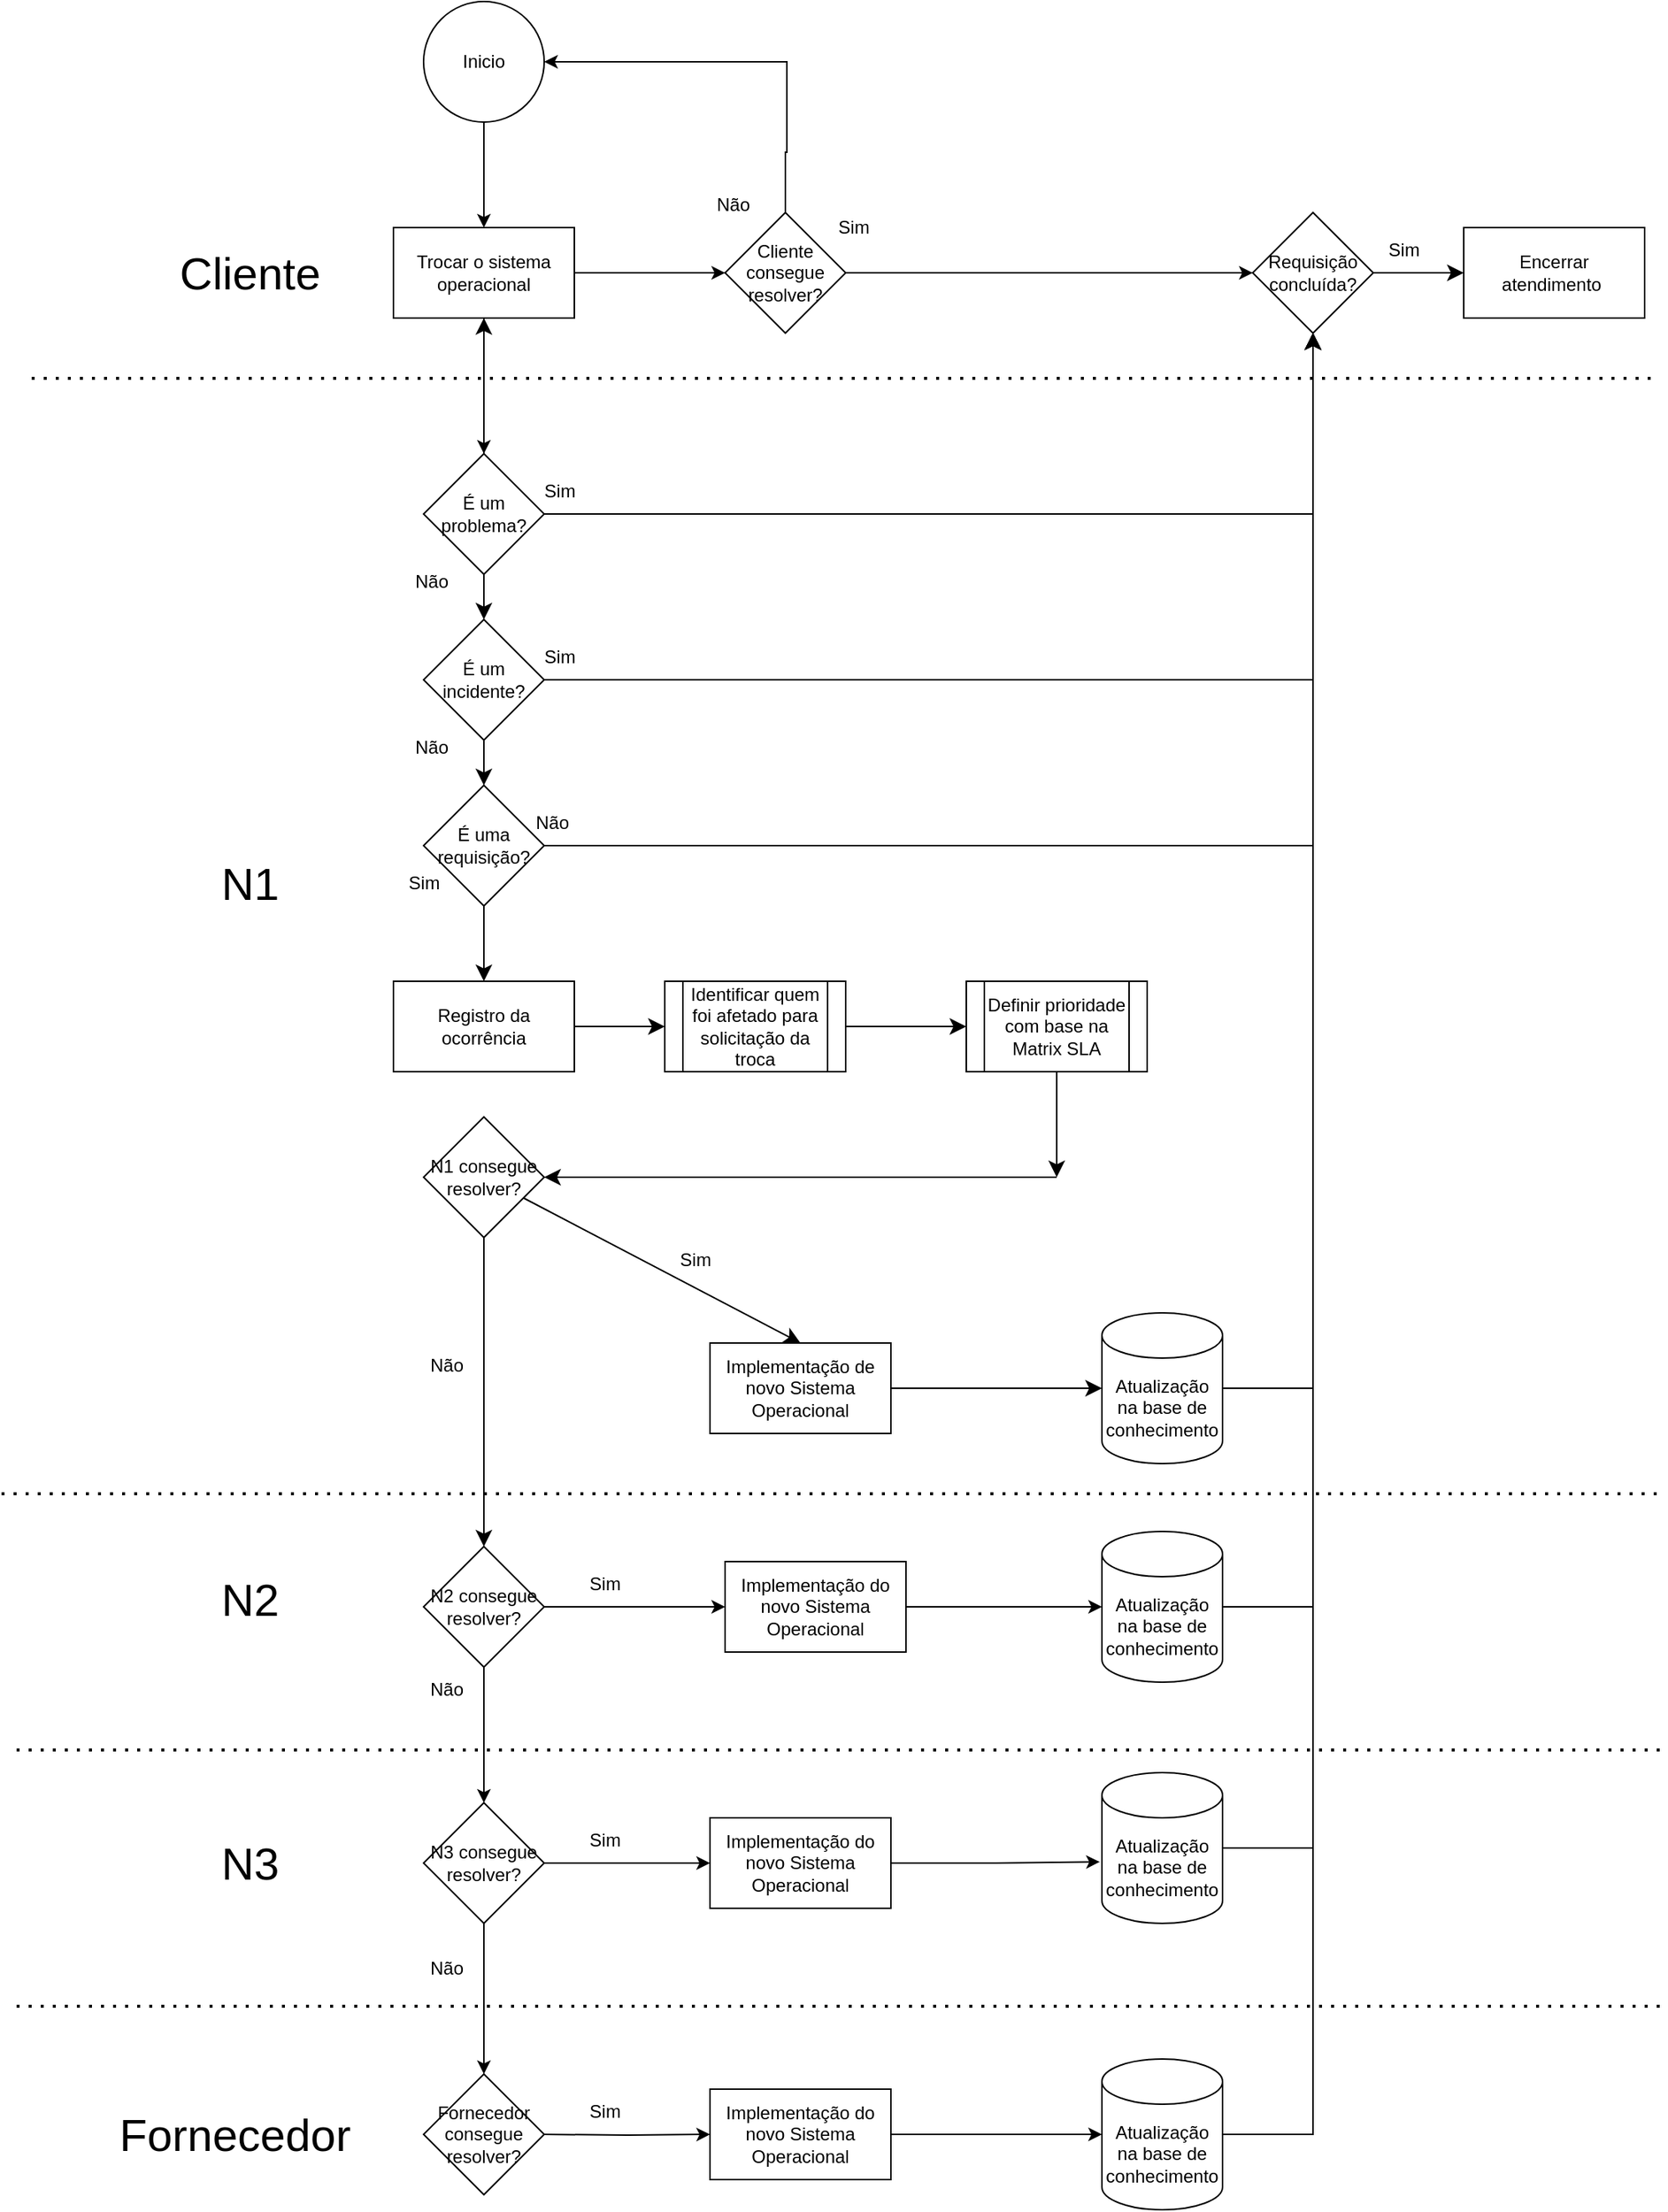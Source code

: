 <mxfile version="24.4.4" type="device">
  <diagram name="Página-1" id="NrLhKzjZjxU4t5tJcpzj">
    <mxGraphModel dx="1877" dy="1726" grid="1" gridSize="10" guides="1" tooltips="1" connect="1" arrows="1" fold="1" page="1" pageScale="1" pageWidth="827" pageHeight="1169" math="0" shadow="0">
      <root>
        <mxCell id="0" />
        <mxCell id="1" parent="0" />
        <mxCell id="7_W-gHy32wnHdt1qk6W1-1" style="edgeStyle=orthogonalEdgeStyle;rounded=0;orthogonalLoop=1;jettySize=auto;html=1;fontSize=12;startSize=8;endSize=8;" edge="1" parent="1" source="7_W-gHy32wnHdt1qk6W1-54">
          <mxGeometry relative="1" as="geometry">
            <mxPoint x="480" y="730" as="targetPoint" />
          </mxGeometry>
        </mxCell>
        <mxCell id="7_W-gHy32wnHdt1qk6W1-2" value="" style="endArrow=none;dashed=1;html=1;dashPattern=1 3;strokeWidth=2;rounded=0;" edge="1" parent="1">
          <mxGeometry width="50" height="50" relative="1" as="geometry">
            <mxPoint x="-200" y="200" as="sourcePoint" />
            <mxPoint x="880" y="200" as="targetPoint" />
          </mxGeometry>
        </mxCell>
        <mxCell id="7_W-gHy32wnHdt1qk6W1-3" value="&lt;font style=&quot;font-size: 30px;&quot;&gt;Cliente&lt;/font&gt;" style="text;html=1;align=center;verticalAlign=middle;whiteSpace=wrap;rounded=0;" vertex="1" parent="1">
          <mxGeometry x="-110" y="95" width="110" height="70" as="geometry" />
        </mxCell>
        <mxCell id="7_W-gHy32wnHdt1qk6W1-4" value="" style="edgeStyle=orthogonalEdgeStyle;rounded=0;orthogonalLoop=1;jettySize=auto;html=1;" edge="1" parent="1" source="7_W-gHy32wnHdt1qk6W1-5" target="7_W-gHy32wnHdt1qk6W1-8">
          <mxGeometry relative="1" as="geometry" />
        </mxCell>
        <mxCell id="7_W-gHy32wnHdt1qk6W1-5" value="Inicio" style="ellipse;whiteSpace=wrap;html=1;aspect=fixed;" vertex="1" parent="1">
          <mxGeometry x="60" y="-50" width="80" height="80" as="geometry" />
        </mxCell>
        <mxCell id="7_W-gHy32wnHdt1qk6W1-6" value="" style="edgeStyle=orthogonalEdgeStyle;rounded=0;orthogonalLoop=1;jettySize=auto;html=1;" edge="1" parent="1" source="7_W-gHy32wnHdt1qk6W1-8">
          <mxGeometry relative="1" as="geometry">
            <mxPoint x="100" y="250" as="targetPoint" />
          </mxGeometry>
        </mxCell>
        <mxCell id="7_W-gHy32wnHdt1qk6W1-7" value="" style="edgeStyle=orthogonalEdgeStyle;rounded=0;orthogonalLoop=1;jettySize=auto;html=1;" edge="1" parent="1" source="7_W-gHy32wnHdt1qk6W1-8" target="7_W-gHy32wnHdt1qk6W1-11">
          <mxGeometry relative="1" as="geometry" />
        </mxCell>
        <mxCell id="7_W-gHy32wnHdt1qk6W1-8" value="Trocar o sistema operacional" style="whiteSpace=wrap;html=1;" vertex="1" parent="1">
          <mxGeometry x="40" y="100" width="120" height="60" as="geometry" />
        </mxCell>
        <mxCell id="7_W-gHy32wnHdt1qk6W1-9" value="&lt;font style=&quot;font-size: 30px;&quot;&gt;N1&lt;/font&gt;" style="text;html=1;align=center;verticalAlign=middle;whiteSpace=wrap;rounded=0;" vertex="1" parent="1">
          <mxGeometry x="-110" y="500" width="110" height="70" as="geometry" />
        </mxCell>
        <mxCell id="7_W-gHy32wnHdt1qk6W1-10" style="edgeStyle=orthogonalEdgeStyle;rounded=0;orthogonalLoop=1;jettySize=auto;html=1;entryX=1;entryY=0.5;entryDx=0;entryDy=0;" edge="1" parent="1" source="7_W-gHy32wnHdt1qk6W1-11" target="7_W-gHy32wnHdt1qk6W1-5">
          <mxGeometry relative="1" as="geometry">
            <mxPoint x="300" y="-10" as="targetPoint" />
            <Array as="points">
              <mxPoint x="300" y="50" />
              <mxPoint x="301" y="50" />
              <mxPoint x="301" y="-10" />
            </Array>
          </mxGeometry>
        </mxCell>
        <mxCell id="7_W-gHy32wnHdt1qk6W1-11" value="Cliente consegue resolver?" style="rhombus;whiteSpace=wrap;html=1;" vertex="1" parent="1">
          <mxGeometry x="260" y="90" width="80" height="80" as="geometry" />
        </mxCell>
        <mxCell id="7_W-gHy32wnHdt1qk6W1-12" style="edgeStyle=orthogonalEdgeStyle;rounded=0;orthogonalLoop=1;jettySize=auto;html=1;entryX=0;entryY=0.5;entryDx=0;entryDy=0;" edge="1" parent="1" source="7_W-gHy32wnHdt1qk6W1-11" target="7_W-gHy32wnHdt1qk6W1-81">
          <mxGeometry relative="1" as="geometry">
            <mxPoint x="650" y="150" as="targetPoint" />
          </mxGeometry>
        </mxCell>
        <mxCell id="7_W-gHy32wnHdt1qk6W1-13" value="Sim" style="text;html=1;align=center;verticalAlign=middle;resizable=0;points=[];autosize=1;strokeColor=none;fillColor=none;" vertex="1" parent="1">
          <mxGeometry x="325" y="85" width="40" height="30" as="geometry" />
        </mxCell>
        <mxCell id="7_W-gHy32wnHdt1qk6W1-14" value="Não" style="text;html=1;align=center;verticalAlign=middle;resizable=0;points=[];autosize=1;strokeColor=none;fillColor=none;" vertex="1" parent="1">
          <mxGeometry x="240" y="70" width="50" height="30" as="geometry" />
        </mxCell>
        <mxCell id="7_W-gHy32wnHdt1qk6W1-15" value="&lt;font style=&quot;font-size: 30px;&quot;&gt;N2&lt;/font&gt;" style="text;html=1;align=center;verticalAlign=middle;whiteSpace=wrap;rounded=0;" vertex="1" parent="1">
          <mxGeometry x="-110" y="975" width="110" height="70" as="geometry" />
        </mxCell>
        <mxCell id="7_W-gHy32wnHdt1qk6W1-16" style="edgeStyle=orthogonalEdgeStyle;rounded=0;orthogonalLoop=1;jettySize=auto;html=1;" edge="1" parent="1" source="7_W-gHy32wnHdt1qk6W1-18" target="7_W-gHy32wnHdt1qk6W1-20">
          <mxGeometry relative="1" as="geometry">
            <mxPoint x="230" y="1010" as="targetPoint" />
          </mxGeometry>
        </mxCell>
        <mxCell id="7_W-gHy32wnHdt1qk6W1-17" style="edgeStyle=orthogonalEdgeStyle;rounded=0;orthogonalLoop=1;jettySize=auto;html=1;entryX=0.5;entryY=0;entryDx=0;entryDy=0;" edge="1" parent="1" source="7_W-gHy32wnHdt1qk6W1-18" target="7_W-gHy32wnHdt1qk6W1-25">
          <mxGeometry relative="1" as="geometry" />
        </mxCell>
        <mxCell id="7_W-gHy32wnHdt1qk6W1-18" value="N2 consegue resolver?" style="rhombus;whiteSpace=wrap;html=1;" vertex="1" parent="1">
          <mxGeometry x="60" y="975" width="80" height="80" as="geometry" />
        </mxCell>
        <mxCell id="7_W-gHy32wnHdt1qk6W1-19" value="" style="edgeStyle=orthogonalEdgeStyle;rounded=0;orthogonalLoop=1;jettySize=auto;html=1;entryX=0;entryY=0.5;entryDx=0;entryDy=0;entryPerimeter=0;" edge="1" parent="1" source="7_W-gHy32wnHdt1qk6W1-20" target="7_W-gHy32wnHdt1qk6W1-66">
          <mxGeometry relative="1" as="geometry">
            <mxPoint x="403" y="1015" as="targetPoint" />
          </mxGeometry>
        </mxCell>
        <mxCell id="7_W-gHy32wnHdt1qk6W1-20" value="Implementação do novo Sistema Operacional" style="rounded=0;whiteSpace=wrap;html=1;" vertex="1" parent="1">
          <mxGeometry x="260" y="985" width="120" height="60" as="geometry" />
        </mxCell>
        <mxCell id="7_W-gHy32wnHdt1qk6W1-21" value="" style="endArrow=none;dashed=1;html=1;dashPattern=1 3;strokeWidth=2;rounded=0;" edge="1" parent="1">
          <mxGeometry width="50" height="50" relative="1" as="geometry">
            <mxPoint x="-220" y="940" as="sourcePoint" />
            <mxPoint x="882.4" y="940" as="targetPoint" />
          </mxGeometry>
        </mxCell>
        <mxCell id="7_W-gHy32wnHdt1qk6W1-22" value="&lt;font style=&quot;font-size: 30px;&quot;&gt;N3&lt;/font&gt;" style="text;html=1;align=center;verticalAlign=middle;whiteSpace=wrap;rounded=0;" vertex="1" parent="1">
          <mxGeometry x="-110" y="1150" width="110" height="70" as="geometry" />
        </mxCell>
        <mxCell id="7_W-gHy32wnHdt1qk6W1-23" style="edgeStyle=orthogonalEdgeStyle;rounded=0;orthogonalLoop=1;jettySize=auto;html=1;" edge="1" parent="1" source="7_W-gHy32wnHdt1qk6W1-25" target="7_W-gHy32wnHdt1qk6W1-27">
          <mxGeometry relative="1" as="geometry">
            <mxPoint x="230" y="1185" as="targetPoint" />
          </mxGeometry>
        </mxCell>
        <mxCell id="7_W-gHy32wnHdt1qk6W1-24" value="" style="edgeStyle=orthogonalEdgeStyle;rounded=0;orthogonalLoop=1;jettySize=auto;html=1;" edge="1" parent="1" source="7_W-gHy32wnHdt1qk6W1-25" target="7_W-gHy32wnHdt1qk6W1-32">
          <mxGeometry relative="1" as="geometry" />
        </mxCell>
        <mxCell id="7_W-gHy32wnHdt1qk6W1-25" value="N3 consegue resolver?" style="rhombus;whiteSpace=wrap;html=1;" vertex="1" parent="1">
          <mxGeometry x="60" y="1145" width="80" height="80" as="geometry" />
        </mxCell>
        <mxCell id="7_W-gHy32wnHdt1qk6W1-26" value="" style="edgeStyle=orthogonalEdgeStyle;rounded=0;orthogonalLoop=1;jettySize=auto;html=1;entryX=-0.018;entryY=0.592;entryDx=0;entryDy=0;entryPerimeter=0;" edge="1" parent="1" source="7_W-gHy32wnHdt1qk6W1-27" target="7_W-gHy32wnHdt1qk6W1-68">
          <mxGeometry relative="1" as="geometry">
            <mxPoint x="440" y="1185" as="targetPoint" />
          </mxGeometry>
        </mxCell>
        <mxCell id="7_W-gHy32wnHdt1qk6W1-27" value="Implementação do novo Sistema Operacional" style="rounded=0;whiteSpace=wrap;html=1;" vertex="1" parent="1">
          <mxGeometry x="250" y="1155" width="120" height="60" as="geometry" />
        </mxCell>
        <mxCell id="7_W-gHy32wnHdt1qk6W1-28" value="" style="endArrow=none;dashed=1;html=1;dashPattern=1 3;strokeWidth=2;rounded=0;" edge="1" parent="1">
          <mxGeometry width="50" height="50" relative="1" as="geometry">
            <mxPoint x="-210" y="1110" as="sourcePoint" />
            <mxPoint x="880" y="1110" as="targetPoint" />
          </mxGeometry>
        </mxCell>
        <mxCell id="7_W-gHy32wnHdt1qk6W1-29" style="edgeStyle=orthogonalEdgeStyle;rounded=0;orthogonalLoop=1;jettySize=auto;html=1;" edge="1" parent="1" target="7_W-gHy32wnHdt1qk6W1-31">
          <mxGeometry relative="1" as="geometry">
            <mxPoint x="230" y="1365" as="targetPoint" />
            <mxPoint x="140" y="1365" as="sourcePoint" />
          </mxGeometry>
        </mxCell>
        <mxCell id="7_W-gHy32wnHdt1qk6W1-30" value="" style="edgeStyle=orthogonalEdgeStyle;rounded=0;orthogonalLoop=1;jettySize=auto;html=1;entryX=0;entryY=0.5;entryDx=0;entryDy=0;entryPerimeter=0;" edge="1" parent="1" source="7_W-gHy32wnHdt1qk6W1-31" target="7_W-gHy32wnHdt1qk6W1-72">
          <mxGeometry relative="1" as="geometry">
            <mxPoint x="440" y="1365" as="targetPoint" />
          </mxGeometry>
        </mxCell>
        <mxCell id="7_W-gHy32wnHdt1qk6W1-31" value="Implementação do novo Sistema Operacional" style="rounded=0;whiteSpace=wrap;html=1;" vertex="1" parent="1">
          <mxGeometry x="250" y="1335" width="120" height="60" as="geometry" />
        </mxCell>
        <mxCell id="7_W-gHy32wnHdt1qk6W1-32" value="Fornecedor consegue resolver?" style="rhombus;whiteSpace=wrap;html=1;" vertex="1" parent="1">
          <mxGeometry x="60" y="1325" width="80" height="80" as="geometry" />
        </mxCell>
        <mxCell id="7_W-gHy32wnHdt1qk6W1-33" value="&lt;font style=&quot;font-size: 30px;&quot;&gt;Fornecedor&lt;/font&gt;" style="text;html=1;align=center;verticalAlign=middle;whiteSpace=wrap;rounded=0;" vertex="1" parent="1">
          <mxGeometry x="-120" y="1330" width="110" height="70" as="geometry" />
        </mxCell>
        <mxCell id="7_W-gHy32wnHdt1qk6W1-34" value="" style="edgeStyle=none;curved=1;rounded=0;orthogonalLoop=1;jettySize=auto;html=1;fontSize=12;startSize=8;endSize=8;" edge="1" parent="1" source="7_W-gHy32wnHdt1qk6W1-37" target="7_W-gHy32wnHdt1qk6W1-8">
          <mxGeometry relative="1" as="geometry">
            <Array as="points">
              <mxPoint x="100" y="210" />
            </Array>
          </mxGeometry>
        </mxCell>
        <mxCell id="7_W-gHy32wnHdt1qk6W1-35" style="edgeStyle=orthogonalEdgeStyle;rounded=0;orthogonalLoop=1;jettySize=auto;html=1;fontSize=12;startSize=8;endSize=8;entryX=0.5;entryY=1;entryDx=0;entryDy=0;" edge="1" parent="1" source="7_W-gHy32wnHdt1qk6W1-37" target="7_W-gHy32wnHdt1qk6W1-81">
          <mxGeometry relative="1" as="geometry">
            <mxPoint x="710" y="170" as="targetPoint" />
          </mxGeometry>
        </mxCell>
        <mxCell id="7_W-gHy32wnHdt1qk6W1-36" value="" style="edgeStyle=none;curved=1;rounded=0;orthogonalLoop=1;jettySize=auto;html=1;fontSize=12;startSize=8;endSize=8;" edge="1" parent="1" source="7_W-gHy32wnHdt1qk6W1-37" target="7_W-gHy32wnHdt1qk6W1-40">
          <mxGeometry relative="1" as="geometry" />
        </mxCell>
        <mxCell id="7_W-gHy32wnHdt1qk6W1-37" value="É um problema?" style="rhombus;whiteSpace=wrap;html=1;" vertex="1" parent="1">
          <mxGeometry x="60" y="250" width="80" height="80" as="geometry" />
        </mxCell>
        <mxCell id="7_W-gHy32wnHdt1qk6W1-38" value="" style="edgeStyle=none;curved=1;rounded=0;orthogonalLoop=1;jettySize=auto;html=1;fontSize=12;startSize=8;endSize=8;" edge="1" parent="1" source="7_W-gHy32wnHdt1qk6W1-40" target="7_W-gHy32wnHdt1qk6W1-43">
          <mxGeometry relative="1" as="geometry" />
        </mxCell>
        <mxCell id="7_W-gHy32wnHdt1qk6W1-39" style="edgeStyle=orthogonalEdgeStyle;rounded=0;orthogonalLoop=1;jettySize=auto;html=1;fontSize=12;startSize=8;endSize=8;entryX=0.5;entryY=1;entryDx=0;entryDy=0;" edge="1" parent="1" source="7_W-gHy32wnHdt1qk6W1-40" target="7_W-gHy32wnHdt1qk6W1-81">
          <mxGeometry relative="1" as="geometry">
            <mxPoint x="710" y="170" as="targetPoint" />
          </mxGeometry>
        </mxCell>
        <mxCell id="7_W-gHy32wnHdt1qk6W1-40" value="É um incidente?" style="rhombus;whiteSpace=wrap;html=1;" vertex="1" parent="1">
          <mxGeometry x="60" y="360" width="80" height="80" as="geometry" />
        </mxCell>
        <mxCell id="7_W-gHy32wnHdt1qk6W1-41" style="edgeStyle=orthogonalEdgeStyle;rounded=0;orthogonalLoop=1;jettySize=auto;html=1;fontSize=12;startSize=8;endSize=8;entryX=0.5;entryY=1;entryDx=0;entryDy=0;" edge="1" parent="1" source="7_W-gHy32wnHdt1qk6W1-43" target="7_W-gHy32wnHdt1qk6W1-81">
          <mxGeometry relative="1" as="geometry">
            <mxPoint x="710" y="170" as="targetPoint" />
          </mxGeometry>
        </mxCell>
        <mxCell id="7_W-gHy32wnHdt1qk6W1-42" value="" style="edgeStyle=none;curved=1;rounded=0;orthogonalLoop=1;jettySize=auto;html=1;fontSize=12;startSize=8;endSize=8;" edge="1" parent="1" source="7_W-gHy32wnHdt1qk6W1-43" target="7_W-gHy32wnHdt1qk6W1-51">
          <mxGeometry relative="1" as="geometry" />
        </mxCell>
        <mxCell id="7_W-gHy32wnHdt1qk6W1-43" value="É uma requisição?" style="rhombus;whiteSpace=wrap;html=1;" vertex="1" parent="1">
          <mxGeometry x="60" y="470" width="80" height="80" as="geometry" />
        </mxCell>
        <mxCell id="7_W-gHy32wnHdt1qk6W1-44" value="Sim" style="text;html=1;align=center;verticalAlign=middle;resizable=0;points=[];autosize=1;strokeColor=none;fillColor=none;" vertex="1" parent="1">
          <mxGeometry x="130" y="260" width="40" height="30" as="geometry" />
        </mxCell>
        <mxCell id="7_W-gHy32wnHdt1qk6W1-45" value="Sim" style="text;html=1;align=center;verticalAlign=middle;resizable=0;points=[];autosize=1;strokeColor=none;fillColor=none;" vertex="1" parent="1">
          <mxGeometry x="130" y="370" width="40" height="30" as="geometry" />
        </mxCell>
        <mxCell id="7_W-gHy32wnHdt1qk6W1-46" value="Não" style="text;html=1;align=center;verticalAlign=middle;resizable=0;points=[];autosize=1;strokeColor=none;fillColor=none;" vertex="1" parent="1">
          <mxGeometry x="40" y="320" width="50" height="30" as="geometry" />
        </mxCell>
        <mxCell id="7_W-gHy32wnHdt1qk6W1-47" value="Não" style="text;html=1;align=center;verticalAlign=middle;resizable=0;points=[];autosize=1;strokeColor=none;fillColor=none;" vertex="1" parent="1">
          <mxGeometry x="40" y="430" width="50" height="30" as="geometry" />
        </mxCell>
        <mxCell id="7_W-gHy32wnHdt1qk6W1-48" value="Sim" style="text;html=1;align=center;verticalAlign=middle;resizable=0;points=[];autosize=1;strokeColor=none;fillColor=none;" vertex="1" parent="1">
          <mxGeometry x="40" y="520" width="40" height="30" as="geometry" />
        </mxCell>
        <mxCell id="7_W-gHy32wnHdt1qk6W1-49" value="Não" style="text;html=1;align=center;verticalAlign=middle;resizable=0;points=[];autosize=1;strokeColor=none;fillColor=none;" vertex="1" parent="1">
          <mxGeometry x="120" y="480" width="50" height="30" as="geometry" />
        </mxCell>
        <mxCell id="7_W-gHy32wnHdt1qk6W1-50" value="" style="edgeStyle=orthogonalEdgeStyle;rounded=0;orthogonalLoop=1;jettySize=auto;html=1;fontSize=12;startSize=8;endSize=8;" edge="1" parent="1" source="7_W-gHy32wnHdt1qk6W1-51">
          <mxGeometry relative="1" as="geometry">
            <mxPoint x="220" y="630" as="targetPoint" />
          </mxGeometry>
        </mxCell>
        <mxCell id="7_W-gHy32wnHdt1qk6W1-51" value="Registro da ocorrência" style="whiteSpace=wrap;html=1;" vertex="1" parent="1">
          <mxGeometry x="40" y="600" width="120" height="60" as="geometry" />
        </mxCell>
        <mxCell id="7_W-gHy32wnHdt1qk6W1-52" value="" style="edgeStyle=orthogonalEdgeStyle;rounded=0;orthogonalLoop=1;jettySize=auto;html=1;fontSize=12;startSize=8;endSize=8;" edge="1" parent="1" source="7_W-gHy32wnHdt1qk6W1-53" target="7_W-gHy32wnHdt1qk6W1-54">
          <mxGeometry relative="1" as="geometry" />
        </mxCell>
        <mxCell id="7_W-gHy32wnHdt1qk6W1-53" value="Identificar quem foi afetado para solicitação da troca" style="shape=process;whiteSpace=wrap;html=1;backgroundOutline=1;" vertex="1" parent="1">
          <mxGeometry x="220" y="600" width="120" height="60" as="geometry" />
        </mxCell>
        <mxCell id="7_W-gHy32wnHdt1qk6W1-54" value="Definir prioridade com base na Matrix SLA" style="shape=process;whiteSpace=wrap;html=1;backgroundOutline=1;" vertex="1" parent="1">
          <mxGeometry x="420" y="600" width="120" height="60" as="geometry" />
        </mxCell>
        <mxCell id="7_W-gHy32wnHdt1qk6W1-55" style="edgeStyle=none;curved=1;rounded=0;orthogonalLoop=1;jettySize=auto;html=1;entryX=0.5;entryY=0;entryDx=0;entryDy=0;fontSize=12;startSize=8;endSize=8;" edge="1" parent="1" source="7_W-gHy32wnHdt1qk6W1-57" target="7_W-gHy32wnHdt1qk6W1-60">
          <mxGeometry relative="1" as="geometry" />
        </mxCell>
        <mxCell id="7_W-gHy32wnHdt1qk6W1-56" style="edgeStyle=none;curved=1;rounded=0;orthogonalLoop=1;jettySize=auto;html=1;entryX=0.5;entryY=0;entryDx=0;entryDy=0;fontSize=12;startSize=8;endSize=8;" edge="1" parent="1" source="7_W-gHy32wnHdt1qk6W1-57" target="7_W-gHy32wnHdt1qk6W1-18">
          <mxGeometry relative="1" as="geometry" />
        </mxCell>
        <mxCell id="7_W-gHy32wnHdt1qk6W1-57" value="N1 consegue resolver?" style="rhombus;whiteSpace=wrap;html=1;" vertex="1" parent="1">
          <mxGeometry x="60" y="690" width="80" height="80" as="geometry" />
        </mxCell>
        <mxCell id="7_W-gHy32wnHdt1qk6W1-58" value="" style="endArrow=classic;html=1;rounded=0;fontSize=12;startSize=8;endSize=8;curved=1;" edge="1" parent="1">
          <mxGeometry width="50" height="50" relative="1" as="geometry">
            <mxPoint x="480" y="730" as="sourcePoint" />
            <mxPoint x="140" y="730" as="targetPoint" />
          </mxGeometry>
        </mxCell>
        <mxCell id="7_W-gHy32wnHdt1qk6W1-59" value="" style="edgeStyle=none;curved=1;rounded=0;orthogonalLoop=1;jettySize=auto;html=1;fontSize=12;startSize=8;endSize=8;" edge="1" parent="1" source="7_W-gHy32wnHdt1qk6W1-60" target="7_W-gHy32wnHdt1qk6W1-64">
          <mxGeometry relative="1" as="geometry" />
        </mxCell>
        <mxCell id="7_W-gHy32wnHdt1qk6W1-60" value="Implementação de novo Sistema Operacional" style="whiteSpace=wrap;html=1;" vertex="1" parent="1">
          <mxGeometry x="250" y="840" width="120" height="60" as="geometry" />
        </mxCell>
        <mxCell id="7_W-gHy32wnHdt1qk6W1-61" value="Sim" style="text;html=1;align=center;verticalAlign=middle;resizable=0;points=[];autosize=1;strokeColor=none;fillColor=none;" vertex="1" parent="1">
          <mxGeometry x="220" y="770" width="40" height="30" as="geometry" />
        </mxCell>
        <mxCell id="7_W-gHy32wnHdt1qk6W1-62" value="Não" style="text;html=1;align=center;verticalAlign=middle;resizable=0;points=[];autosize=1;strokeColor=none;fillColor=none;" vertex="1" parent="1">
          <mxGeometry x="50" y="840" width="50" height="30" as="geometry" />
        </mxCell>
        <mxCell id="7_W-gHy32wnHdt1qk6W1-63" style="edgeStyle=orthogonalEdgeStyle;rounded=0;orthogonalLoop=1;jettySize=auto;html=1;fontSize=12;startSize=8;endSize=8;" edge="1" parent="1" source="7_W-gHy32wnHdt1qk6W1-64" target="7_W-gHy32wnHdt1qk6W1-81">
          <mxGeometry relative="1" as="geometry">
            <mxPoint x="710" y="170" as="targetPoint" />
          </mxGeometry>
        </mxCell>
        <mxCell id="7_W-gHy32wnHdt1qk6W1-64" value="Atualização na base de conhecimento" style="shape=cylinder3;whiteSpace=wrap;html=1;boundedLbl=1;backgroundOutline=1;size=15;" vertex="1" parent="1">
          <mxGeometry x="510" y="820" width="80" height="100" as="geometry" />
        </mxCell>
        <mxCell id="7_W-gHy32wnHdt1qk6W1-65" style="edgeStyle=orthogonalEdgeStyle;rounded=0;orthogonalLoop=1;jettySize=auto;html=1;fontSize=12;startSize=8;endSize=8;" edge="1" parent="1" source="7_W-gHy32wnHdt1qk6W1-66" target="7_W-gHy32wnHdt1qk6W1-81">
          <mxGeometry relative="1" as="geometry">
            <mxPoint x="710" y="170" as="targetPoint" />
          </mxGeometry>
        </mxCell>
        <mxCell id="7_W-gHy32wnHdt1qk6W1-66" value="Atualização na base de conhecimento" style="shape=cylinder3;whiteSpace=wrap;html=1;boundedLbl=1;backgroundOutline=1;size=15;" vertex="1" parent="1">
          <mxGeometry x="510" y="965" width="80" height="100" as="geometry" />
        </mxCell>
        <mxCell id="7_W-gHy32wnHdt1qk6W1-67" style="edgeStyle=orthogonalEdgeStyle;rounded=0;orthogonalLoop=1;jettySize=auto;html=1;fontSize=12;startSize=8;endSize=8;entryX=0.5;entryY=1;entryDx=0;entryDy=0;" edge="1" parent="1" source="7_W-gHy32wnHdt1qk6W1-68" target="7_W-gHy32wnHdt1qk6W1-81">
          <mxGeometry relative="1" as="geometry">
            <mxPoint x="710" y="170" as="targetPoint" />
          </mxGeometry>
        </mxCell>
        <mxCell id="7_W-gHy32wnHdt1qk6W1-68" value="Atualização na base de conhecimento" style="shape=cylinder3;whiteSpace=wrap;html=1;boundedLbl=1;backgroundOutline=1;size=15;" vertex="1" parent="1">
          <mxGeometry x="510" y="1125" width="80" height="100" as="geometry" />
        </mxCell>
        <mxCell id="7_W-gHy32wnHdt1qk6W1-69" value="" style="endArrow=none;dashed=1;html=1;dashPattern=1 3;strokeWidth=2;rounded=0;" edge="1" parent="1">
          <mxGeometry width="50" height="50" relative="1" as="geometry">
            <mxPoint x="-210" y="1280" as="sourcePoint" />
            <mxPoint x="880" y="1280" as="targetPoint" />
          </mxGeometry>
        </mxCell>
        <mxCell id="7_W-gHy32wnHdt1qk6W1-70" style="edgeStyle=none;curved=1;rounded=0;orthogonalLoop=1;jettySize=auto;html=1;exitX=0;exitY=0.5;exitDx=0;exitDy=0;exitPerimeter=0;fontSize=12;startSize=8;endSize=8;" edge="1" parent="1" source="7_W-gHy32wnHdt1qk6W1-68" target="7_W-gHy32wnHdt1qk6W1-68">
          <mxGeometry relative="1" as="geometry" />
        </mxCell>
        <mxCell id="7_W-gHy32wnHdt1qk6W1-71" style="edgeStyle=orthogonalEdgeStyle;rounded=0;orthogonalLoop=1;jettySize=auto;html=1;fontSize=12;startSize=8;endSize=8;entryX=0.5;entryY=1;entryDx=0;entryDy=0;" edge="1" parent="1" source="7_W-gHy32wnHdt1qk6W1-72" target="7_W-gHy32wnHdt1qk6W1-81">
          <mxGeometry relative="1" as="geometry">
            <mxPoint x="710" y="180" as="targetPoint" />
          </mxGeometry>
        </mxCell>
        <mxCell id="7_W-gHy32wnHdt1qk6W1-72" value="Atualização na base de conhecimento" style="shape=cylinder3;whiteSpace=wrap;html=1;boundedLbl=1;backgroundOutline=1;size=15;" vertex="1" parent="1">
          <mxGeometry x="510" y="1315" width="80" height="100" as="geometry" />
        </mxCell>
        <mxCell id="7_W-gHy32wnHdt1qk6W1-73" style="edgeStyle=none;curved=1;rounded=0;orthogonalLoop=1;jettySize=auto;html=1;exitX=0;exitY=0.5;exitDx=0;exitDy=0;exitPerimeter=0;fontSize=12;startSize=8;endSize=8;" edge="1" parent="1" source="7_W-gHy32wnHdt1qk6W1-72" target="7_W-gHy32wnHdt1qk6W1-72">
          <mxGeometry relative="1" as="geometry" />
        </mxCell>
        <mxCell id="7_W-gHy32wnHdt1qk6W1-74" value="Sim" style="text;html=1;align=center;verticalAlign=middle;resizable=0;points=[];autosize=1;strokeColor=none;fillColor=none;" vertex="1" parent="1">
          <mxGeometry x="160" y="985" width="40" height="30" as="geometry" />
        </mxCell>
        <mxCell id="7_W-gHy32wnHdt1qk6W1-75" value="Sim" style="text;html=1;align=center;verticalAlign=middle;resizable=0;points=[];autosize=1;strokeColor=none;fillColor=none;" vertex="1" parent="1">
          <mxGeometry x="160" y="1155" width="40" height="30" as="geometry" />
        </mxCell>
        <mxCell id="7_W-gHy32wnHdt1qk6W1-76" value="Sim" style="text;html=1;align=center;verticalAlign=middle;resizable=0;points=[];autosize=1;strokeColor=none;fillColor=none;" vertex="1" parent="1">
          <mxGeometry x="160" y="1335" width="40" height="30" as="geometry" />
        </mxCell>
        <mxCell id="7_W-gHy32wnHdt1qk6W1-77" value="Não" style="text;html=1;align=center;verticalAlign=middle;resizable=0;points=[];autosize=1;strokeColor=none;fillColor=none;" vertex="1" parent="1">
          <mxGeometry x="50" y="1055" width="50" height="30" as="geometry" />
        </mxCell>
        <mxCell id="7_W-gHy32wnHdt1qk6W1-78" value="Não" style="text;html=1;align=center;verticalAlign=middle;resizable=0;points=[];autosize=1;strokeColor=none;fillColor=none;" vertex="1" parent="1">
          <mxGeometry x="50" y="1240" width="50" height="30" as="geometry" />
        </mxCell>
        <mxCell id="7_W-gHy32wnHdt1qk6W1-79" value="Encerrar atendimento&amp;nbsp;" style="whiteSpace=wrap;html=1;" vertex="1" parent="1">
          <mxGeometry x="750" y="100" width="120" height="60" as="geometry" />
        </mxCell>
        <mxCell id="7_W-gHy32wnHdt1qk6W1-80" style="edgeStyle=none;curved=1;rounded=0;orthogonalLoop=1;jettySize=auto;html=1;entryX=0;entryY=0.5;entryDx=0;entryDy=0;fontSize=12;startSize=8;endSize=8;" edge="1" parent="1" source="7_W-gHy32wnHdt1qk6W1-81" target="7_W-gHy32wnHdt1qk6W1-79">
          <mxGeometry relative="1" as="geometry" />
        </mxCell>
        <mxCell id="7_W-gHy32wnHdt1qk6W1-81" value="Requisição concluída?" style="rhombus;whiteSpace=wrap;html=1;" vertex="1" parent="1">
          <mxGeometry x="610" y="90" width="80" height="80" as="geometry" />
        </mxCell>
        <mxCell id="7_W-gHy32wnHdt1qk6W1-82" value="Sim" style="text;html=1;align=center;verticalAlign=middle;resizable=0;points=[];autosize=1;strokeColor=none;fillColor=none;" vertex="1" parent="1">
          <mxGeometry x="690" y="100" width="40" height="30" as="geometry" />
        </mxCell>
      </root>
    </mxGraphModel>
  </diagram>
</mxfile>
